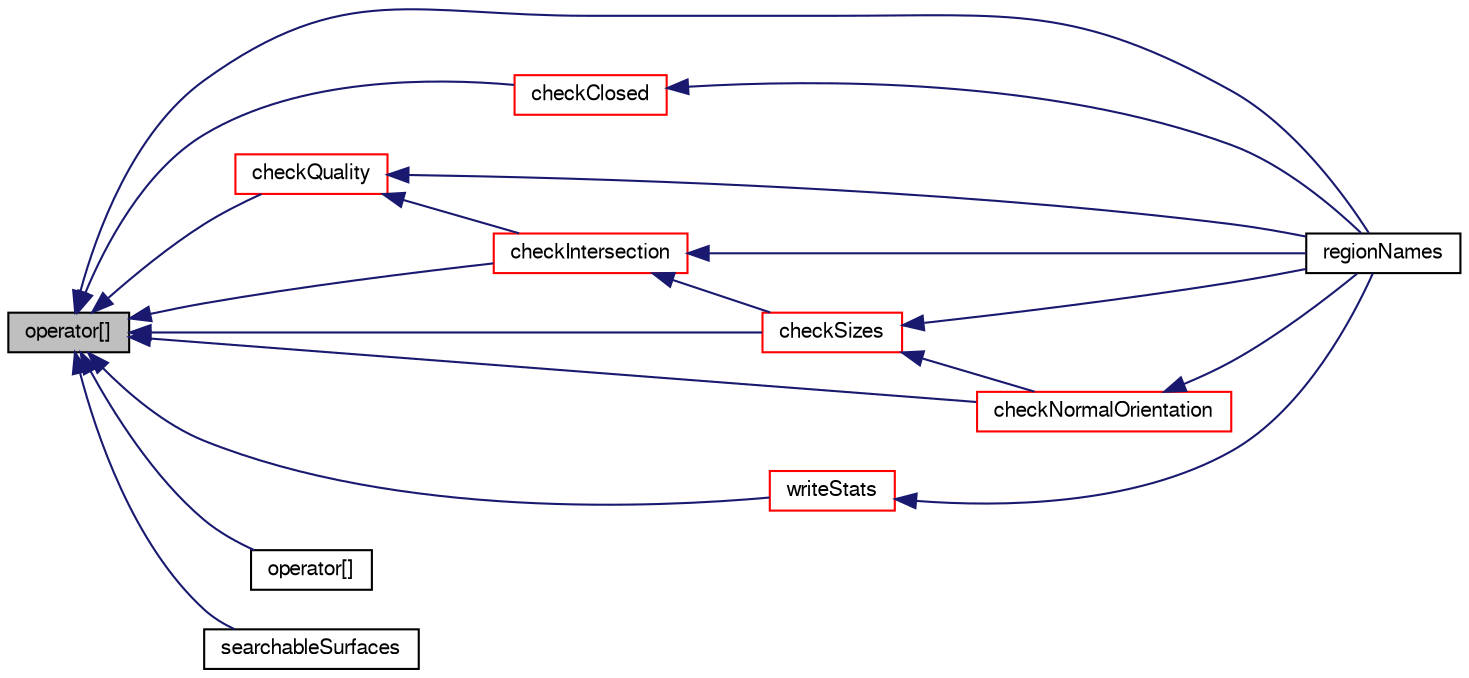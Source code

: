 digraph "operator[]"
{
  bgcolor="transparent";
  edge [fontname="FreeSans",fontsize="10",labelfontname="FreeSans",labelfontsize="10"];
  node [fontname="FreeSans",fontsize="10",shape=record];
  rankdir="LR";
  Node1829 [label="operator[]",height=0.2,width=0.4,color="black", fillcolor="grey75", style="filled", fontcolor="black"];
  Node1829 -> Node1830 [dir="back",color="midnightblue",fontsize="10",style="solid",fontname="FreeSans"];
  Node1830 [label="checkClosed",height=0.2,width=0.4,color="red",URL="$a25246.html#a61d463809b6bd403ba7179ba17f81876",tooltip="Are all surfaces closed and manifold. "];
  Node1830 -> Node1834 [dir="back",color="midnightblue",fontsize="10",style="solid",fontname="FreeSans"];
  Node1834 [label="regionNames",height=0.2,width=0.4,color="black",URL="$a25246.html#a0dc1c3a7eab469ca542770f4dce82bee"];
  Node1829 -> Node1835 [dir="back",color="midnightblue",fontsize="10",style="solid",fontname="FreeSans"];
  Node1835 [label="checkIntersection",height=0.2,width=0.4,color="red",URL="$a25246.html#ae7d93eca00dfd746fe60a26feb44fbcc",tooltip="Do surfaces self-intersect or intersect others. "];
  Node1835 -> Node1836 [dir="back",color="midnightblue",fontsize="10",style="solid",fontname="FreeSans"];
  Node1836 [label="checkSizes",height=0.2,width=0.4,color="red",URL="$a25246.html#a6fc4bfd72ec36b321f1227370141d07c",tooltip="Are all bounding boxes of similar size. "];
  Node1836 -> Node1837 [dir="back",color="midnightblue",fontsize="10",style="solid",fontname="FreeSans"];
  Node1837 [label="checkNormalOrientation",height=0.2,width=0.4,color="red",URL="$a25246.html#ad545a109b5bca3ae7ac6f4b8c5ec4bb5",tooltip="Are all (triangulated) surfaces consistent normal orientation. "];
  Node1837 -> Node1834 [dir="back",color="midnightblue",fontsize="10",style="solid",fontname="FreeSans"];
  Node1836 -> Node1834 [dir="back",color="midnightblue",fontsize="10",style="solid",fontname="FreeSans"];
  Node1835 -> Node1834 [dir="back",color="midnightblue",fontsize="10",style="solid",fontname="FreeSans"];
  Node1829 -> Node1837 [dir="back",color="midnightblue",fontsize="10",style="solid",fontname="FreeSans"];
  Node1829 -> Node1832 [dir="back",color="midnightblue",fontsize="10",style="solid",fontname="FreeSans"];
  Node1832 [label="checkQuality",height=0.2,width=0.4,color="red",URL="$a25246.html#a050736b9e23fd025c636d8a0f6be936d",tooltip="Check triangle quality. "];
  Node1832 -> Node1835 [dir="back",color="midnightblue",fontsize="10",style="solid",fontname="FreeSans"];
  Node1832 -> Node1834 [dir="back",color="midnightblue",fontsize="10",style="solid",fontname="FreeSans"];
  Node1829 -> Node1836 [dir="back",color="midnightblue",fontsize="10",style="solid",fontname="FreeSans"];
  Node1829 -> Node1838 [dir="back",color="midnightblue",fontsize="10",style="solid",fontname="FreeSans"];
  Node1838 [label="operator[]",height=0.2,width=0.4,color="black",URL="$a25246.html#a053847b425f9a02a274c894c01db9c8b",tooltip="Return reference to searchableSurface by name. "];
  Node1829 -> Node1834 [dir="back",color="midnightblue",fontsize="10",style="solid",fontname="FreeSans"];
  Node1829 -> Node1839 [dir="back",color="midnightblue",fontsize="10",style="solid",fontname="FreeSans"];
  Node1839 [label="searchableSurfaces",height=0.2,width=0.4,color="black",URL="$a25246.html#a728d2d5193c640e1884f841fccc9c21f",tooltip="Construct from dictionary and whether to construct names always. "];
  Node1829 -> Node1840 [dir="back",color="midnightblue",fontsize="10",style="solid",fontname="FreeSans"];
  Node1840 [label="writeStats",height=0.2,width=0.4,color="red",URL="$a25246.html#a9dd03ce1c730a8e2cd76aa6ce7937c88",tooltip="Write some stats. "];
  Node1840 -> Node1834 [dir="back",color="midnightblue",fontsize="10",style="solid",fontname="FreeSans"];
}
